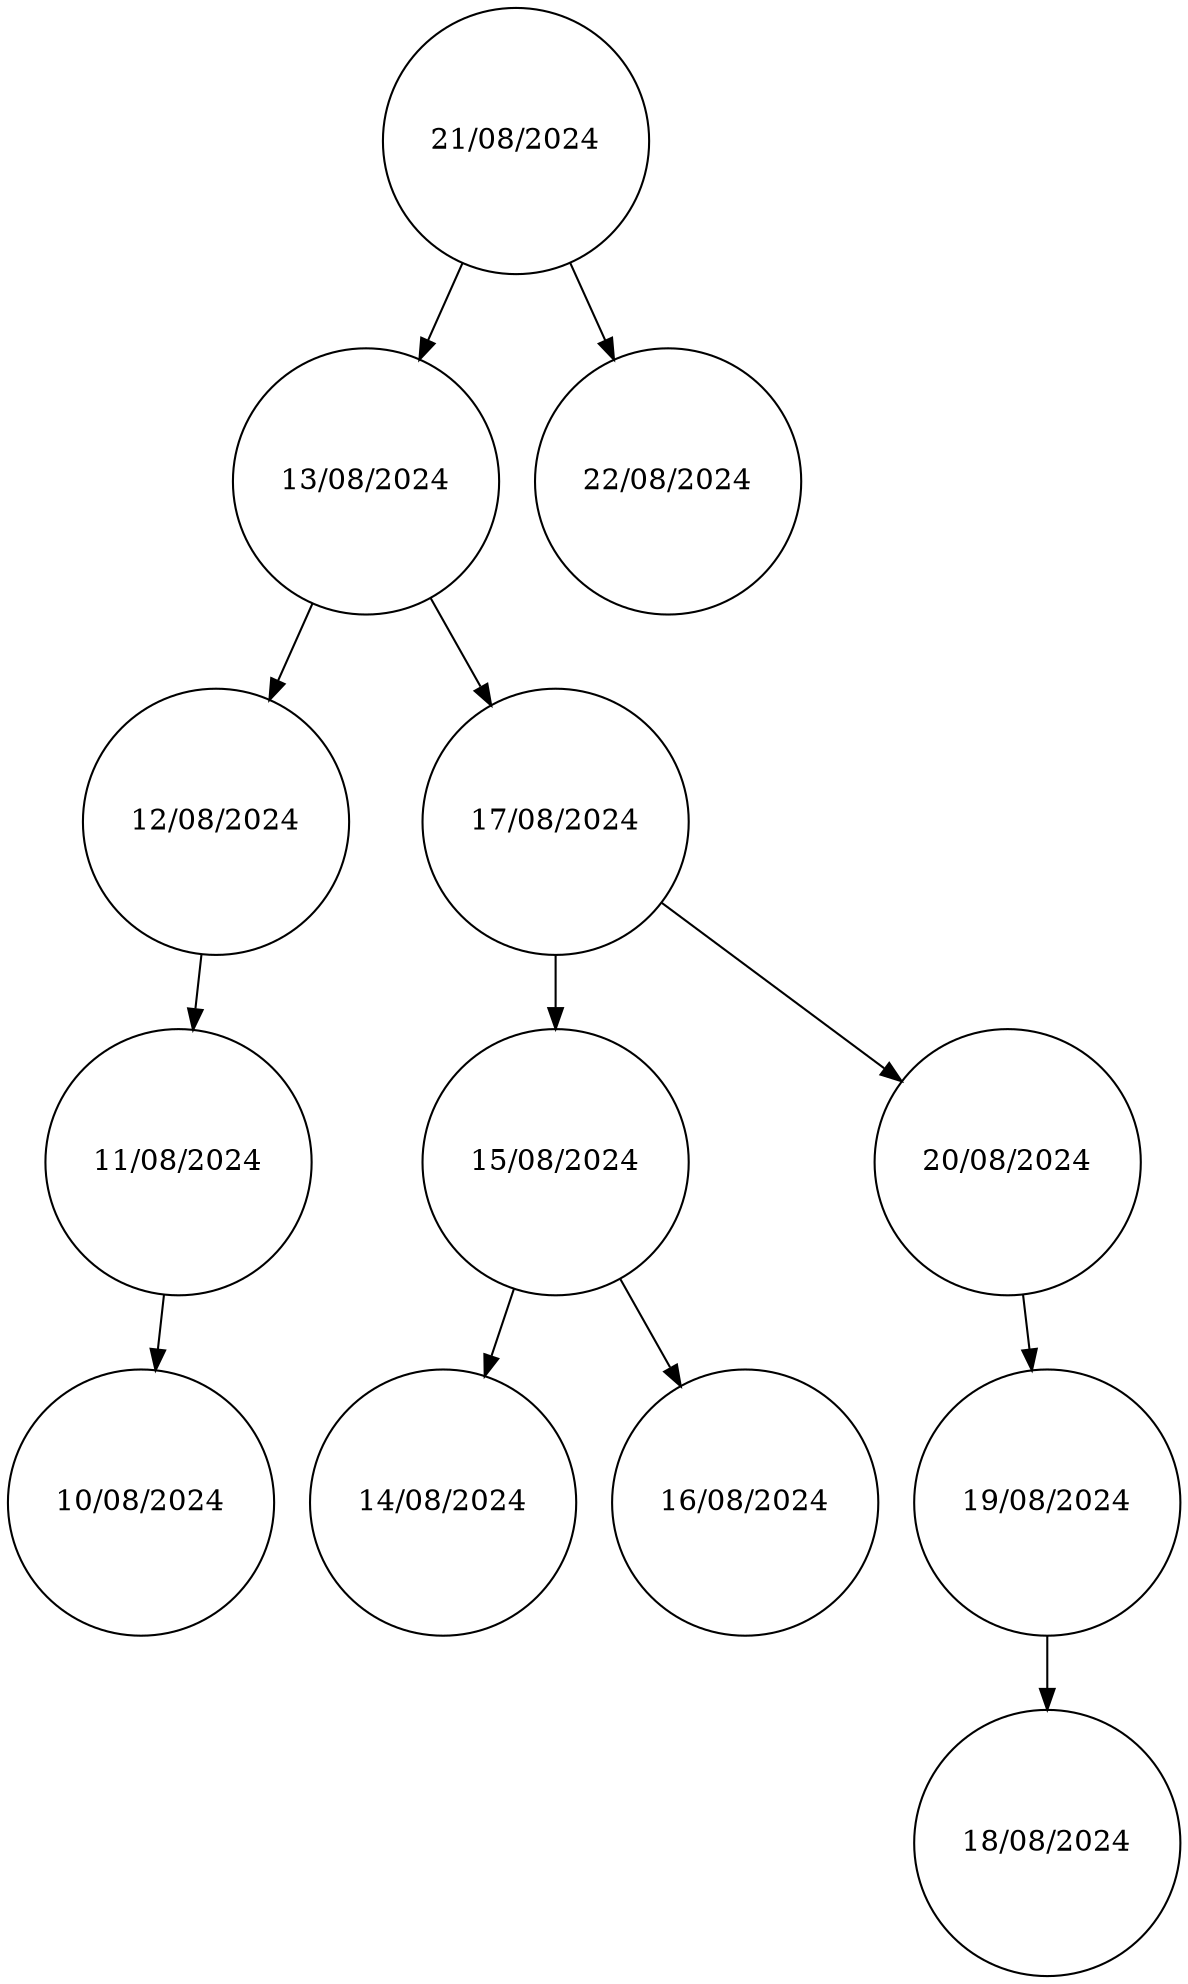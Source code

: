 digraph G {
    node [shape=circle];
    "21/08/2024" [label="21/08/2024"];
    "21/08/2024" -> "13/08/2024";
    "13/08/2024" [label="13/08/2024"];
    "13/08/2024" -> "12/08/2024";
    "12/08/2024" [label="12/08/2024"];
    "12/08/2024" -> "11/08/2024";
    "11/08/2024" [label="11/08/2024"];
    "11/08/2024" -> "10/08/2024";
    "10/08/2024" [label="10/08/2024"];
    "13/08/2024" -> "17/08/2024";
    "17/08/2024" [label="17/08/2024"];
    "17/08/2024" -> "15/08/2024";
    "15/08/2024" [label="15/08/2024"];
    "15/08/2024" -> "14/08/2024";
    "14/08/2024" [label="14/08/2024"];
    "15/08/2024" -> "16/08/2024";
    "16/08/2024" [label="16/08/2024"];
    "17/08/2024" -> "20/08/2024";
    "20/08/2024" [label="20/08/2024"];
    "20/08/2024" -> "19/08/2024";
    "19/08/2024" [label="19/08/2024"];
    "19/08/2024" -> "18/08/2024";
    "18/08/2024" [label="18/08/2024"];
    "21/08/2024" -> "22/08/2024";
    "22/08/2024" [label="22/08/2024"];
}
